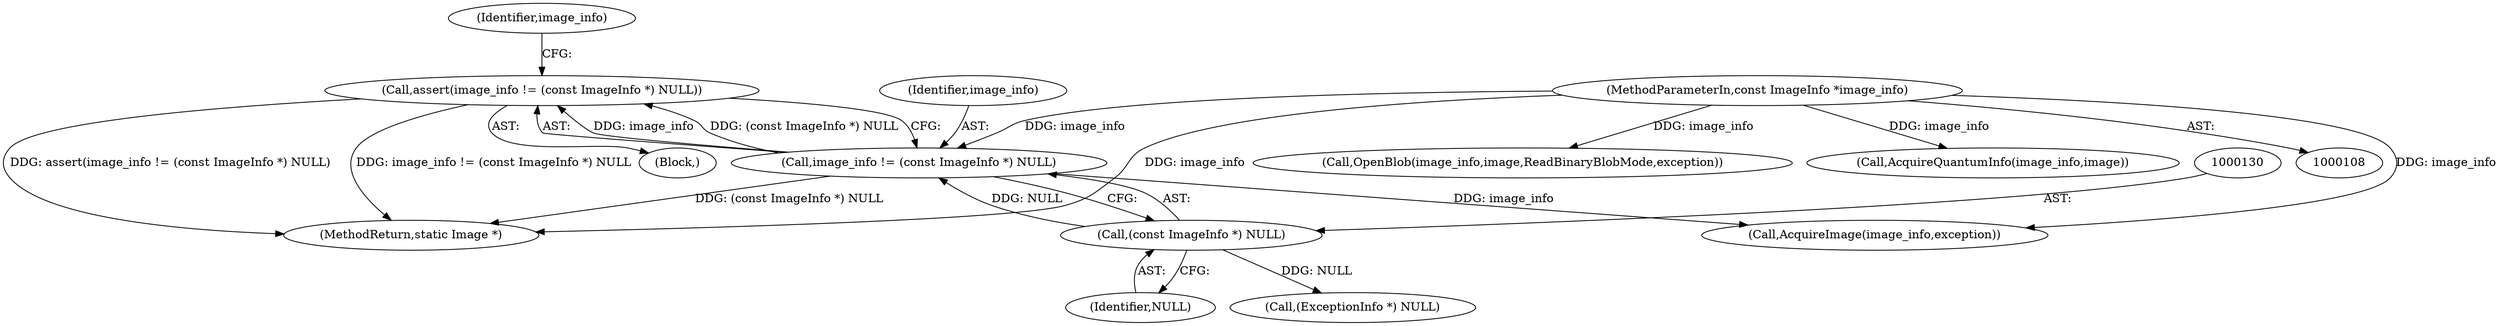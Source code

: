 digraph "0_ImageMagick_e3cdce6fe12193f235b8c0ae5efe6880a25eb957@API" {
"1000126" [label="(Call,assert(image_info != (const ImageInfo *) NULL))"];
"1000127" [label="(Call,image_info != (const ImageInfo *) NULL)"];
"1000109" [label="(MethodParameterIn,const ImageInfo *image_info)"];
"1000129" [label="(Call,(const ImageInfo *) NULL)"];
"1000127" [label="(Call,image_info != (const ImageInfo *) NULL)"];
"1000167" [label="(Call,AcquireImage(image_info,exception))"];
"1000131" [label="(Identifier,NULL)"];
"1000111" [label="(Block,)"];
"1000156" [label="(Call,(ExceptionInfo *) NULL)"];
"1000172" [label="(Call,OpenBlob(image_info,image,ReadBinaryBlobMode,exception))"];
"1000135" [label="(Identifier,image_info)"];
"1002180" [label="(Call,AcquireQuantumInfo(image_info,image))"];
"1002368" [label="(MethodReturn,static Image *)"];
"1000129" [label="(Call,(const ImageInfo *) NULL)"];
"1000128" [label="(Identifier,image_info)"];
"1000109" [label="(MethodParameterIn,const ImageInfo *image_info)"];
"1000126" [label="(Call,assert(image_info != (const ImageInfo *) NULL))"];
"1000126" -> "1000111"  [label="AST: "];
"1000126" -> "1000127"  [label="CFG: "];
"1000127" -> "1000126"  [label="AST: "];
"1000135" -> "1000126"  [label="CFG: "];
"1000126" -> "1002368"  [label="DDG: assert(image_info != (const ImageInfo *) NULL)"];
"1000126" -> "1002368"  [label="DDG: image_info != (const ImageInfo *) NULL"];
"1000127" -> "1000126"  [label="DDG: image_info"];
"1000127" -> "1000126"  [label="DDG: (const ImageInfo *) NULL"];
"1000127" -> "1000129"  [label="CFG: "];
"1000128" -> "1000127"  [label="AST: "];
"1000129" -> "1000127"  [label="AST: "];
"1000127" -> "1002368"  [label="DDG: (const ImageInfo *) NULL"];
"1000109" -> "1000127"  [label="DDG: image_info"];
"1000129" -> "1000127"  [label="DDG: NULL"];
"1000127" -> "1000167"  [label="DDG: image_info"];
"1000109" -> "1000108"  [label="AST: "];
"1000109" -> "1002368"  [label="DDG: image_info"];
"1000109" -> "1000167"  [label="DDG: image_info"];
"1000109" -> "1000172"  [label="DDG: image_info"];
"1000109" -> "1002180"  [label="DDG: image_info"];
"1000129" -> "1000131"  [label="CFG: "];
"1000130" -> "1000129"  [label="AST: "];
"1000131" -> "1000129"  [label="AST: "];
"1000129" -> "1000156"  [label="DDG: NULL"];
}
